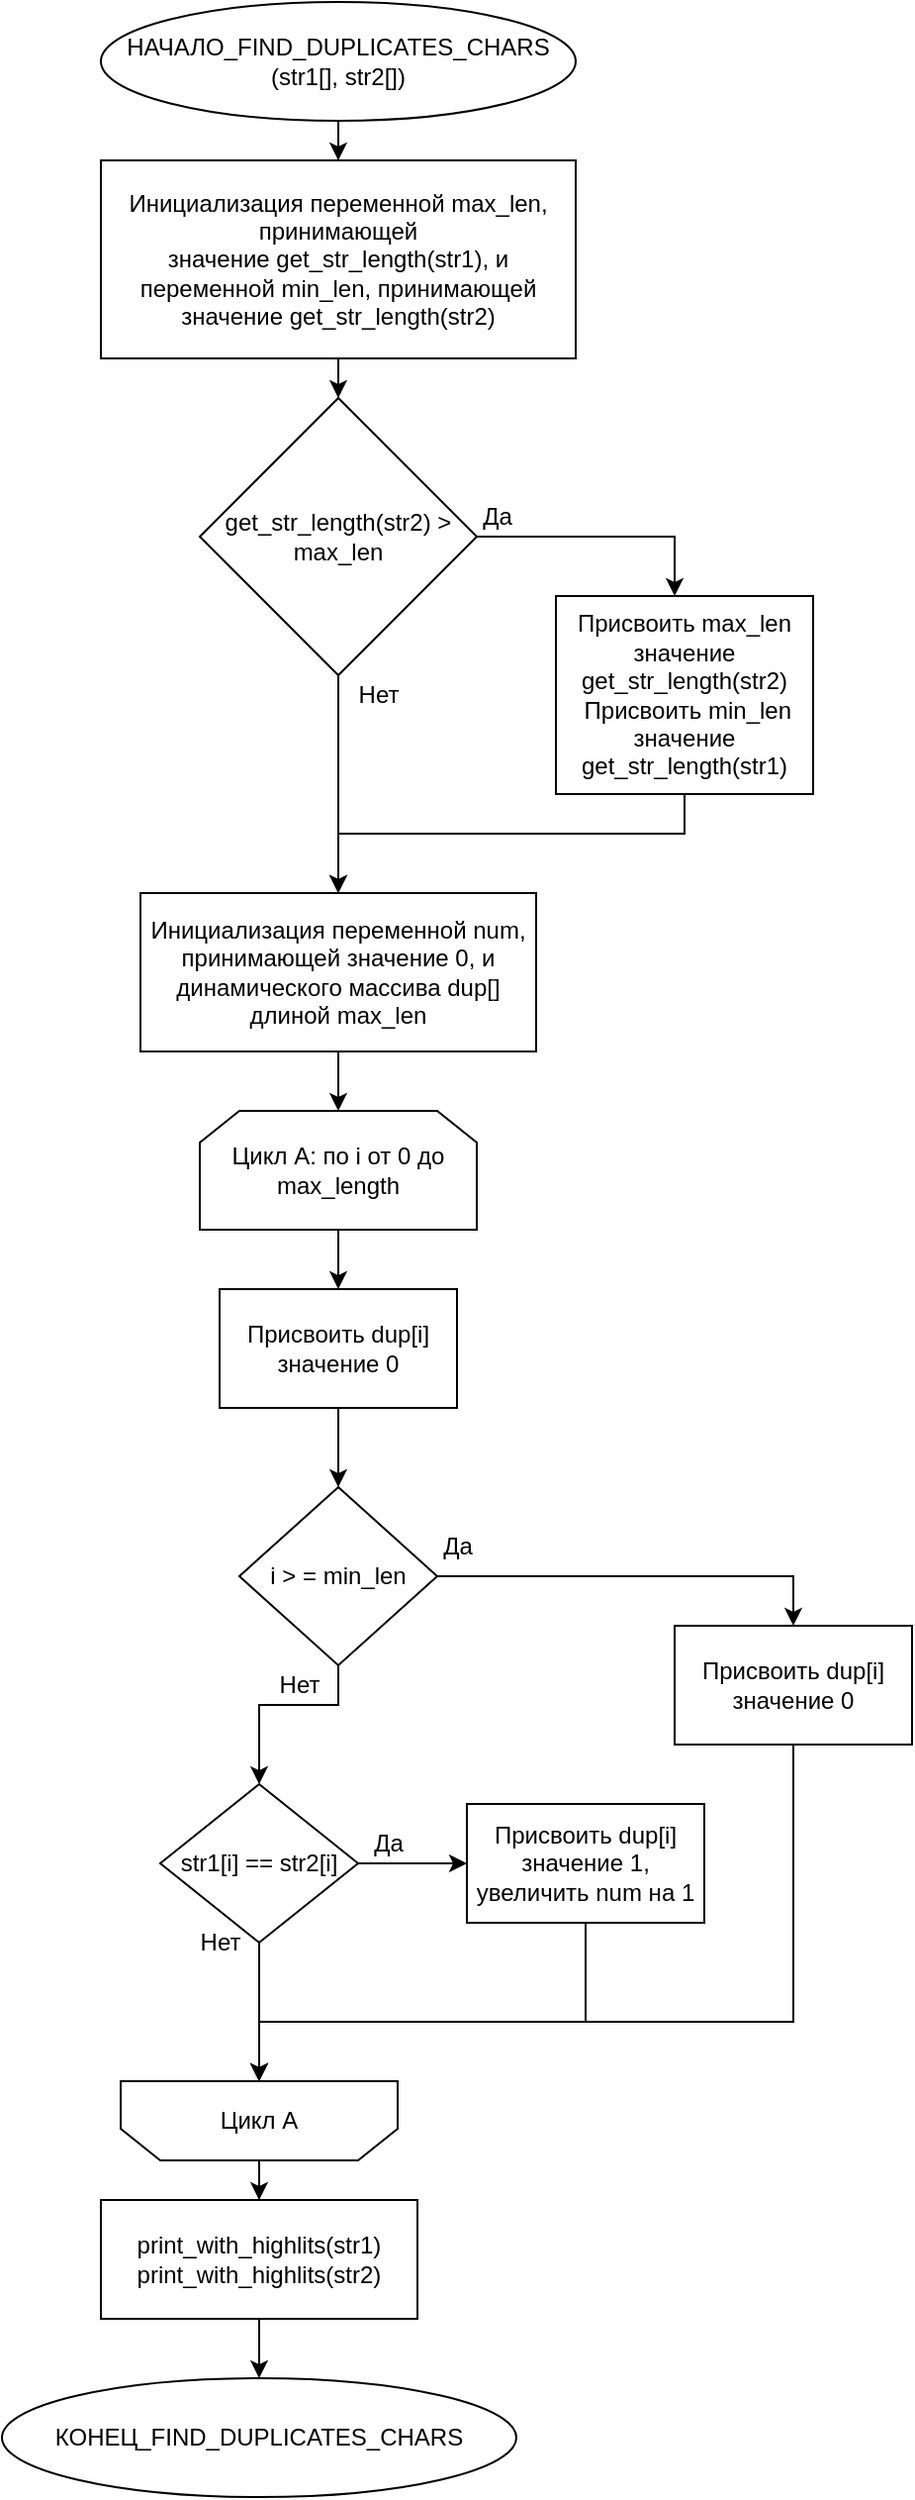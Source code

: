 <mxfile version="16.5.1" type="device"><diagram id="waohFgIvqXaJUpz4G5-5" name="Страница 1"><mxGraphModel dx="760" dy="591" grid="1" gridSize="10" guides="1" tooltips="1" connect="1" arrows="1" fold="1" page="1" pageScale="1" pageWidth="900" pageHeight="1600" math="0" shadow="0"><root><mxCell id="0"/><mxCell id="1" parent="0"/><mxCell id="NAh_JrXlaKa9nkSv1mv1-4" value="" style="edgeStyle=orthogonalEdgeStyle;rounded=0;orthogonalLoop=1;jettySize=auto;html=1;" edge="1" parent="1" source="NAh_JrXlaKa9nkSv1mv1-1" target="NAh_JrXlaKa9nkSv1mv1-3"><mxGeometry relative="1" as="geometry"/></mxCell><mxCell id="NAh_JrXlaKa9nkSv1mv1-1" value="НАЧАЛО_FIND_DUPLICATES_CHARS&lt;br&gt;(str1[], str2[])" style="ellipse;whiteSpace=wrap;html=1;" vertex="1" parent="1"><mxGeometry x="300" y="50" width="240" height="60" as="geometry"/></mxCell><mxCell id="NAh_JrXlaKa9nkSv1mv1-6" value="" style="edgeStyle=orthogonalEdgeStyle;rounded=0;orthogonalLoop=1;jettySize=auto;html=1;" edge="1" parent="1" source="NAh_JrXlaKa9nkSv1mv1-3" target="NAh_JrXlaKa9nkSv1mv1-5"><mxGeometry relative="1" as="geometry"/></mxCell><mxCell id="NAh_JrXlaKa9nkSv1mv1-3" value="Инициализация переменной max_len, принимающей значениe&amp;nbsp;get_str_length(str1), и переменной min_len, принимающей значениe get_str_length(str2)" style="whiteSpace=wrap;html=1;" vertex="1" parent="1"><mxGeometry x="300" y="130" width="240" height="100" as="geometry"/></mxCell><mxCell id="NAh_JrXlaKa9nkSv1mv1-8" value="" style="edgeStyle=orthogonalEdgeStyle;rounded=0;orthogonalLoop=1;jettySize=auto;html=1;" edge="1" parent="1" source="NAh_JrXlaKa9nkSv1mv1-5" target="NAh_JrXlaKa9nkSv1mv1-7"><mxGeometry relative="1" as="geometry"><Array as="points"><mxPoint x="590" y="320"/></Array></mxGeometry></mxCell><mxCell id="NAh_JrXlaKa9nkSv1mv1-10" style="edgeStyle=orthogonalEdgeStyle;rounded=0;orthogonalLoop=1;jettySize=auto;html=1;entryX=0.5;entryY=0;entryDx=0;entryDy=0;" edge="1" parent="1" source="NAh_JrXlaKa9nkSv1mv1-5" target="NAh_JrXlaKa9nkSv1mv1-26"><mxGeometry relative="1" as="geometry"><mxPoint x="420" y="520" as="targetPoint"/></mxGeometry></mxCell><mxCell id="NAh_JrXlaKa9nkSv1mv1-5" value="get_str_length(str2) &amp;gt; max_len" style="rhombus;whiteSpace=wrap;html=1;" vertex="1" parent="1"><mxGeometry x="350" y="250" width="140" height="140" as="geometry"/></mxCell><mxCell id="NAh_JrXlaKa9nkSv1mv1-25" style="edgeStyle=orthogonalEdgeStyle;rounded=0;orthogonalLoop=1;jettySize=auto;html=1;entryX=0.5;entryY=0;entryDx=0;entryDy=0;" edge="1" parent="1" source="NAh_JrXlaKa9nkSv1mv1-7" target="NAh_JrXlaKa9nkSv1mv1-26"><mxGeometry relative="1" as="geometry"><mxPoint x="420" y="520" as="targetPoint"/><Array as="points"><mxPoint x="595" y="470"/><mxPoint x="420" y="470"/></Array></mxGeometry></mxCell><mxCell id="NAh_JrXlaKa9nkSv1mv1-7" value="Присвоить max_len значение get_str_length(str2)&lt;br&gt;&amp;nbsp;Присвоить min_len значение get_str_length(str1)" style="whiteSpace=wrap;html=1;" vertex="1" parent="1"><mxGeometry x="530" y="350" width="130" height="100" as="geometry"/></mxCell><mxCell id="NAh_JrXlaKa9nkSv1mv1-9" value="Да" style="text;html=1;align=center;verticalAlign=middle;resizable=0;points=[];autosize=1;strokeColor=none;fillColor=none;" vertex="1" parent="1"><mxGeometry x="485" y="300" width="30" height="20" as="geometry"/></mxCell><mxCell id="NAh_JrXlaKa9nkSv1mv1-11" value="" style="endArrow=none;html=1;rounded=0;entryX=0.5;entryY=1;entryDx=0;entryDy=0;" edge="1" parent="1" target="NAh_JrXlaKa9nkSv1mv1-7"><mxGeometry width="50" height="50" relative="1" as="geometry"><mxPoint x="590" y="450" as="sourcePoint"/><mxPoint x="440" y="390" as="targetPoint"/></mxGeometry></mxCell><mxCell id="NAh_JrXlaKa9nkSv1mv1-13" value="Нет" style="text;html=1;align=center;verticalAlign=middle;resizable=0;points=[];autosize=1;strokeColor=none;fillColor=none;" vertex="1" parent="1"><mxGeometry x="420" y="390" width="40" height="20" as="geometry"/></mxCell><mxCell id="NAh_JrXlaKa9nkSv1mv1-29" style="edgeStyle=orthogonalEdgeStyle;rounded=0;orthogonalLoop=1;jettySize=auto;html=1;entryX=0.5;entryY=0;entryDx=0;entryDy=0;" edge="1" parent="1" source="NAh_JrXlaKa9nkSv1mv1-26" target="NAh_JrXlaKa9nkSv1mv1-28"><mxGeometry relative="1" as="geometry"/></mxCell><mxCell id="NAh_JrXlaKa9nkSv1mv1-26" value="Инициализация переменной num, принимающей значение 0, и динамического массива dup[] длиной max_len" style="whiteSpace=wrap;html=1;" vertex="1" parent="1"><mxGeometry x="320" y="500" width="200" height="80" as="geometry"/></mxCell><mxCell id="NAh_JrXlaKa9nkSv1mv1-31" value="" style="edgeStyle=orthogonalEdgeStyle;rounded=0;orthogonalLoop=1;jettySize=auto;html=1;" edge="1" parent="1" source="NAh_JrXlaKa9nkSv1mv1-28" target="NAh_JrXlaKa9nkSv1mv1-30"><mxGeometry relative="1" as="geometry"/></mxCell><mxCell id="NAh_JrXlaKa9nkSv1mv1-28" value="Цикл А: по i от 0 до max_length" style="shape=loopLimit;whiteSpace=wrap;html=1;" vertex="1" parent="1"><mxGeometry x="350" y="610" width="140" height="60" as="geometry"/></mxCell><mxCell id="NAh_JrXlaKa9nkSv1mv1-33" value="" style="edgeStyle=orthogonalEdgeStyle;rounded=0;orthogonalLoop=1;jettySize=auto;html=1;" edge="1" parent="1" source="NAh_JrXlaKa9nkSv1mv1-30" target="NAh_JrXlaKa9nkSv1mv1-32"><mxGeometry relative="1" as="geometry"/></mxCell><mxCell id="NAh_JrXlaKa9nkSv1mv1-30" value="Присвоить dup[i] значение 0" style="whiteSpace=wrap;html=1;" vertex="1" parent="1"><mxGeometry x="360" y="700" width="120" height="60" as="geometry"/></mxCell><mxCell id="NAh_JrXlaKa9nkSv1mv1-35" value="" style="edgeStyle=orthogonalEdgeStyle;rounded=0;orthogonalLoop=1;jettySize=auto;html=1;entryX=0.5;entryY=0;entryDx=0;entryDy=0;" edge="1" parent="1" source="NAh_JrXlaKa9nkSv1mv1-32" target="NAh_JrXlaKa9nkSv1mv1-34"><mxGeometry relative="1" as="geometry"><Array as="points"><mxPoint x="650" y="845"/></Array></mxGeometry></mxCell><mxCell id="NAh_JrXlaKa9nkSv1mv1-40" value="" style="edgeStyle=orthogonalEdgeStyle;rounded=0;orthogonalLoop=1;jettySize=auto;html=1;exitX=0.5;exitY=1;exitDx=0;exitDy=0;entryX=0.5;entryY=0;entryDx=0;entryDy=0;" edge="1" parent="1" source="NAh_JrXlaKa9nkSv1mv1-32" target="NAh_JrXlaKa9nkSv1mv1-39"><mxGeometry relative="1" as="geometry"><Array as="points"><mxPoint x="420" y="910"/><mxPoint x="380" y="910"/></Array></mxGeometry></mxCell><mxCell id="NAh_JrXlaKa9nkSv1mv1-32" value="i &amp;gt; = min_len" style="rhombus;whiteSpace=wrap;html=1;" vertex="1" parent="1"><mxGeometry x="370" y="800" width="100" height="90" as="geometry"/></mxCell><mxCell id="NAh_JrXlaKa9nkSv1mv1-46" style="edgeStyle=orthogonalEdgeStyle;rounded=0;orthogonalLoop=1;jettySize=auto;html=1;entryX=0.5;entryY=1;entryDx=0;entryDy=0;" edge="1" parent="1" source="NAh_JrXlaKa9nkSv1mv1-34" target="NAh_JrXlaKa9nkSv1mv1-51"><mxGeometry relative="1" as="geometry"><mxPoint x="380" y="1230" as="targetPoint"/><Array as="points"><mxPoint x="650" y="1070"/><mxPoint x="380" y="1070"/></Array></mxGeometry></mxCell><mxCell id="NAh_JrXlaKa9nkSv1mv1-34" value="&lt;span&gt;Присвоить dup[i] значение 0&lt;/span&gt;" style="whiteSpace=wrap;html=1;" vertex="1" parent="1"><mxGeometry x="590" y="870" width="120" height="60" as="geometry"/></mxCell><mxCell id="NAh_JrXlaKa9nkSv1mv1-36" value="Да" style="text;html=1;align=center;verticalAlign=middle;resizable=0;points=[];autosize=1;strokeColor=none;fillColor=none;" vertex="1" parent="1"><mxGeometry x="465" y="820" width="30" height="20" as="geometry"/></mxCell><mxCell id="NAh_JrXlaKa9nkSv1mv1-37" value="Нет" style="text;html=1;align=center;verticalAlign=middle;resizable=0;points=[];autosize=1;strokeColor=none;fillColor=none;" vertex="1" parent="1"><mxGeometry x="380" y="890" width="40" height="20" as="geometry"/></mxCell><mxCell id="NAh_JrXlaKa9nkSv1mv1-42" value="" style="edgeStyle=orthogonalEdgeStyle;rounded=0;orthogonalLoop=1;jettySize=auto;html=1;" edge="1" parent="1" source="NAh_JrXlaKa9nkSv1mv1-39" target="NAh_JrXlaKa9nkSv1mv1-41"><mxGeometry relative="1" as="geometry"/></mxCell><mxCell id="NAh_JrXlaKa9nkSv1mv1-44" style="edgeStyle=orthogonalEdgeStyle;rounded=0;orthogonalLoop=1;jettySize=auto;html=1;entryX=0.5;entryY=1;entryDx=0;entryDy=0;" edge="1" parent="1" source="NAh_JrXlaKa9nkSv1mv1-39" target="NAh_JrXlaKa9nkSv1mv1-51"><mxGeometry relative="1" as="geometry"><mxPoint x="340" y="1210" as="targetPoint"/></mxGeometry></mxCell><mxCell id="NAh_JrXlaKa9nkSv1mv1-39" value="str1[i] == str2[i]" style="rhombus;whiteSpace=wrap;html=1;" vertex="1" parent="1"><mxGeometry x="330" y="950" width="100" height="80" as="geometry"/></mxCell><mxCell id="NAh_JrXlaKa9nkSv1mv1-45" style="edgeStyle=orthogonalEdgeStyle;rounded=0;orthogonalLoop=1;jettySize=auto;html=1;entryX=0.5;entryY=1;entryDx=0;entryDy=0;" edge="1" parent="1" source="NAh_JrXlaKa9nkSv1mv1-41" target="NAh_JrXlaKa9nkSv1mv1-51"><mxGeometry relative="1" as="geometry"><mxPoint x="420" y="1210" as="targetPoint"/><Array as="points"><mxPoint x="545" y="1070"/><mxPoint x="380" y="1070"/></Array></mxGeometry></mxCell><mxCell id="NAh_JrXlaKa9nkSv1mv1-41" value="&lt;span&gt;Присвоить dup[i] значение 1, увеличить num на 1&lt;/span&gt;" style="whiteSpace=wrap;html=1;" vertex="1" parent="1"><mxGeometry x="485" y="960" width="120" height="60" as="geometry"/></mxCell><mxCell id="NAh_JrXlaKa9nkSv1mv1-43" value="Да" style="text;html=1;align=center;verticalAlign=middle;resizable=0;points=[];autosize=1;strokeColor=none;fillColor=none;" vertex="1" parent="1"><mxGeometry x="430" y="970" width="30" height="20" as="geometry"/></mxCell><mxCell id="NAh_JrXlaKa9nkSv1mv1-47" value="Нет" style="text;html=1;align=center;verticalAlign=middle;resizable=0;points=[];autosize=1;strokeColor=none;fillColor=none;" vertex="1" parent="1"><mxGeometry x="340" y="1020" width="40" height="20" as="geometry"/></mxCell><mxCell id="NAh_JrXlaKa9nkSv1mv1-50" value="" style="edgeStyle=orthogonalEdgeStyle;rounded=0;orthogonalLoop=1;jettySize=auto;html=1;" edge="1" parent="1" source="NAh_JrXlaKa9nkSv1mv1-48" target="NAh_JrXlaKa9nkSv1mv1-49"><mxGeometry relative="1" as="geometry"/></mxCell><mxCell id="NAh_JrXlaKa9nkSv1mv1-48" value="print_with_highlits(str1)&lt;br&gt;print_with_highlits(str2)" style="rounded=0;whiteSpace=wrap;html=1;" vertex="1" parent="1"><mxGeometry x="300" y="1160" width="160" height="60" as="geometry"/></mxCell><mxCell id="NAh_JrXlaKa9nkSv1mv1-49" value="КОНЕЦ_FIND_DUPLICATES_CHARS" style="ellipse;whiteSpace=wrap;html=1;rounded=0;" vertex="1" parent="1"><mxGeometry x="250" y="1250" width="260" height="60" as="geometry"/></mxCell><mxCell id="NAh_JrXlaKa9nkSv1mv1-53" style="edgeStyle=orthogonalEdgeStyle;rounded=0;orthogonalLoop=1;jettySize=auto;html=1;entryX=0.5;entryY=0;entryDx=0;entryDy=0;" edge="1" parent="1" source="NAh_JrXlaKa9nkSv1mv1-51" target="NAh_JrXlaKa9nkSv1mv1-48"><mxGeometry relative="1" as="geometry"/></mxCell><mxCell id="NAh_JrXlaKa9nkSv1mv1-51" value="Цикл А" style="shape=loopLimit;whiteSpace=wrap;html=1;direction=west;" vertex="1" parent="1"><mxGeometry x="310" y="1100" width="140" height="40" as="geometry"/></mxCell></root></mxGraphModel></diagram></mxfile>